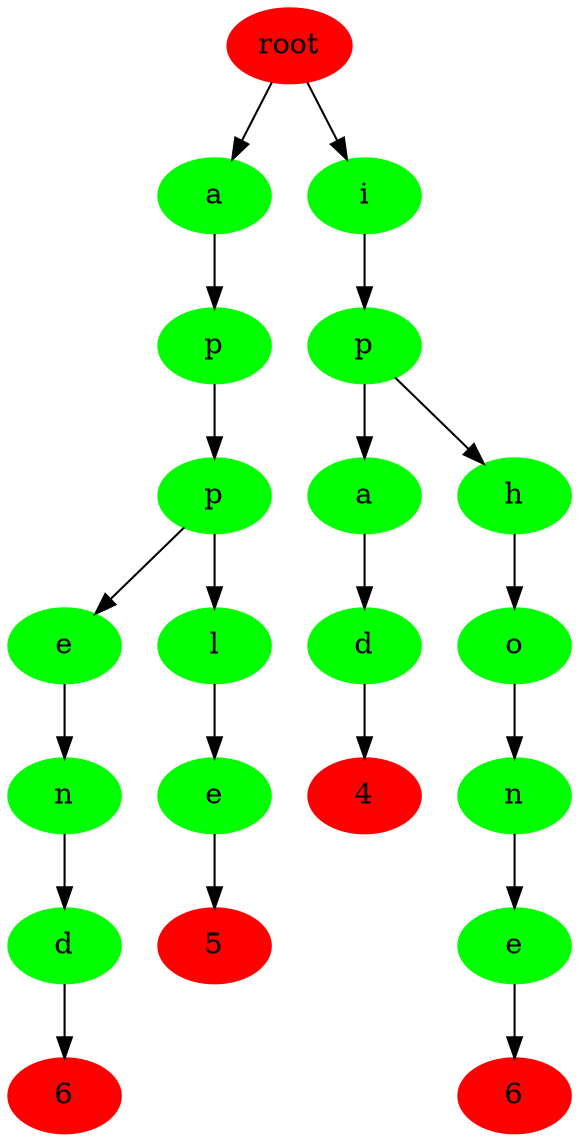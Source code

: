digraph go{
  # “apple”、“ipad”、“iphone”、“append””
   node[style=filled,color=green];
   60,61[label = "6"];
   60,61,5,4[color=red];
   root[color=red]; 
   a0,a1[label="a"];
   e0,e1,e3[label="e"];
   d0,d1[label="d"];
   n0,n1[label="n"];
   root->{a0,i};
   p1,p2,p3[label="p"];
   a0->p1->p2->{l,e0};
   i->p3->{a1,h};
   l->e1;
   e0->n0->d0;
   a1->d1;
   h->o->n1->e3;
   d0->60;
   e1->5;
   d1->4;
   e3->61;
}
